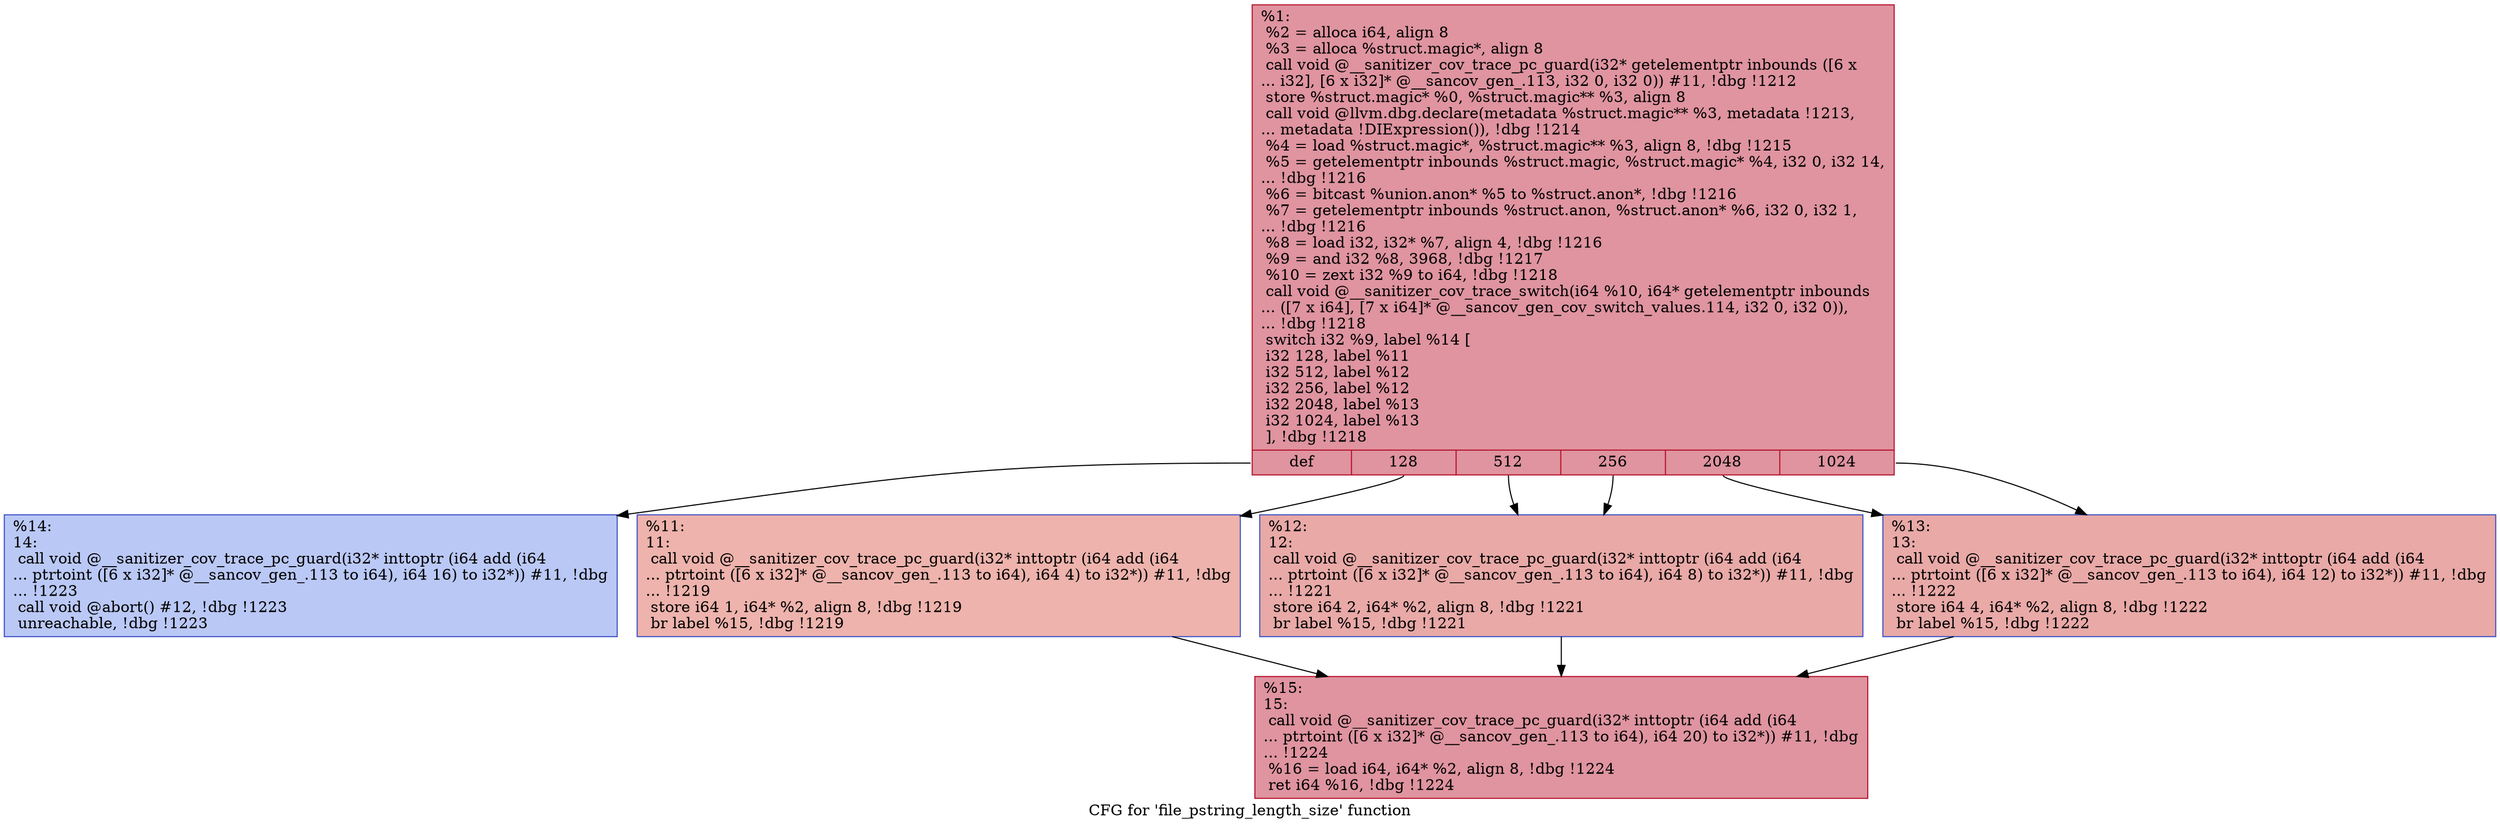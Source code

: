 digraph "CFG for 'file_pstring_length_size' function" {
	label="CFG for 'file_pstring_length_size' function";

	Node0x564cce38a920 [shape=record,color="#b70d28ff", style=filled, fillcolor="#b70d2870",label="{%1:\l  %2 = alloca i64, align 8\l  %3 = alloca %struct.magic*, align 8\l  call void @__sanitizer_cov_trace_pc_guard(i32* getelementptr inbounds ([6 x\l... i32], [6 x i32]* @__sancov_gen_.113, i32 0, i32 0)) #11, !dbg !1212\l  store %struct.magic* %0, %struct.magic** %3, align 8\l  call void @llvm.dbg.declare(metadata %struct.magic** %3, metadata !1213,\l... metadata !DIExpression()), !dbg !1214\l  %4 = load %struct.magic*, %struct.magic** %3, align 8, !dbg !1215\l  %5 = getelementptr inbounds %struct.magic, %struct.magic* %4, i32 0, i32 14,\l... !dbg !1216\l  %6 = bitcast %union.anon* %5 to %struct.anon*, !dbg !1216\l  %7 = getelementptr inbounds %struct.anon, %struct.anon* %6, i32 0, i32 1,\l... !dbg !1216\l  %8 = load i32, i32* %7, align 4, !dbg !1216\l  %9 = and i32 %8, 3968, !dbg !1217\l  %10 = zext i32 %9 to i64, !dbg !1218\l  call void @__sanitizer_cov_trace_switch(i64 %10, i64* getelementptr inbounds\l... ([7 x i64], [7 x i64]* @__sancov_gen_cov_switch_values.114, i32 0, i32 0)),\l... !dbg !1218\l  switch i32 %9, label %14 [\l    i32 128, label %11\l    i32 512, label %12\l    i32 256, label %12\l    i32 2048, label %13\l    i32 1024, label %13\l  ], !dbg !1218\l|{<s0>def|<s1>128|<s2>512|<s3>256|<s4>2048|<s5>1024}}"];
	Node0x564cce38a920:s0 -> Node0x564cce38e370;
	Node0x564cce38a920:s1 -> Node0x564cce38e280;
	Node0x564cce38a920:s2 -> Node0x564cce38e2d0;
	Node0x564cce38a920:s3 -> Node0x564cce38e2d0;
	Node0x564cce38a920:s4 -> Node0x564cce38e320;
	Node0x564cce38a920:s5 -> Node0x564cce38e320;
	Node0x564cce38e280 [shape=record,color="#3d50c3ff", style=filled, fillcolor="#d6524470",label="{%11:\l11:                                               \l  call void @__sanitizer_cov_trace_pc_guard(i32* inttoptr (i64 add (i64\l... ptrtoint ([6 x i32]* @__sancov_gen_.113 to i64), i64 4) to i32*)) #11, !dbg\l... !1219\l  store i64 1, i64* %2, align 8, !dbg !1219\l  br label %15, !dbg !1219\l}"];
	Node0x564cce38e280 -> Node0x564cce38e3c0;
	Node0x564cce38e2d0 [shape=record,color="#3d50c3ff", style=filled, fillcolor="#ca3b3770",label="{%12:\l12:                                               \l  call void @__sanitizer_cov_trace_pc_guard(i32* inttoptr (i64 add (i64\l... ptrtoint ([6 x i32]* @__sancov_gen_.113 to i64), i64 8) to i32*)) #11, !dbg\l... !1221\l  store i64 2, i64* %2, align 8, !dbg !1221\l  br label %15, !dbg !1221\l}"];
	Node0x564cce38e2d0 -> Node0x564cce38e3c0;
	Node0x564cce38e320 [shape=record,color="#3d50c3ff", style=filled, fillcolor="#ca3b3770",label="{%13:\l13:                                               \l  call void @__sanitizer_cov_trace_pc_guard(i32* inttoptr (i64 add (i64\l... ptrtoint ([6 x i32]* @__sancov_gen_.113 to i64), i64 12) to i32*)) #11, !dbg\l... !1222\l  store i64 4, i64* %2, align 8, !dbg !1222\l  br label %15, !dbg !1222\l}"];
	Node0x564cce38e320 -> Node0x564cce38e3c0;
	Node0x564cce38e370 [shape=record,color="#3d50c3ff", style=filled, fillcolor="#6282ea70",label="{%14:\l14:                                               \l  call void @__sanitizer_cov_trace_pc_guard(i32* inttoptr (i64 add (i64\l... ptrtoint ([6 x i32]* @__sancov_gen_.113 to i64), i64 16) to i32*)) #11, !dbg\l... !1223\l  call void @abort() #12, !dbg !1223\l  unreachable, !dbg !1223\l}"];
	Node0x564cce38e3c0 [shape=record,color="#b70d28ff", style=filled, fillcolor="#b70d2870",label="{%15:\l15:                                               \l  call void @__sanitizer_cov_trace_pc_guard(i32* inttoptr (i64 add (i64\l... ptrtoint ([6 x i32]* @__sancov_gen_.113 to i64), i64 20) to i32*)) #11, !dbg\l... !1224\l  %16 = load i64, i64* %2, align 8, !dbg !1224\l  ret i64 %16, !dbg !1224\l}"];
}
